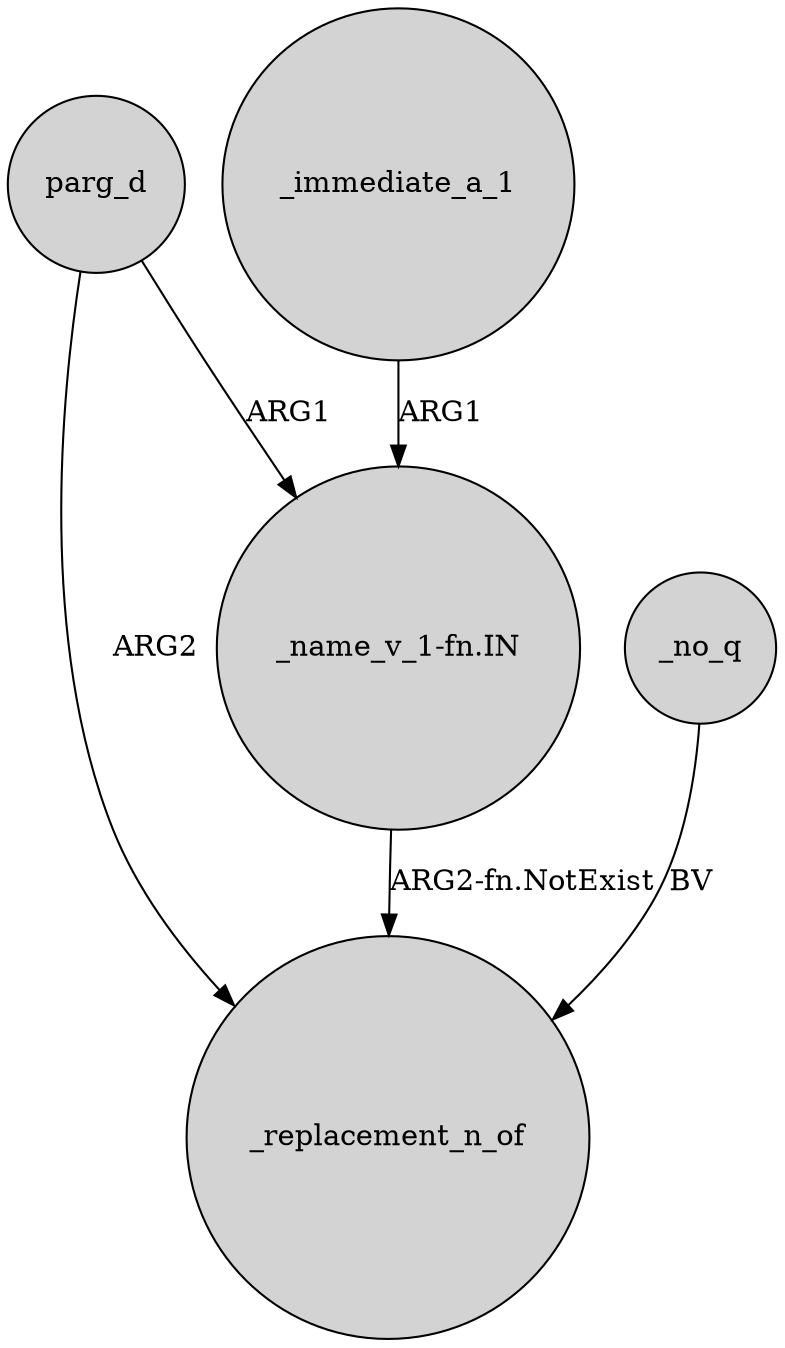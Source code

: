 digraph {
	node [shape=circle style=filled]
	parg_d -> _replacement_n_of [label=ARG2]
	_no_q -> _replacement_n_of [label=BV]
	_immediate_a_1 -> "_name_v_1-fn.IN" [label=ARG1]
	parg_d -> "_name_v_1-fn.IN" [label=ARG1]
	"_name_v_1-fn.IN" -> _replacement_n_of [label="ARG2-fn.NotExist"]
}
